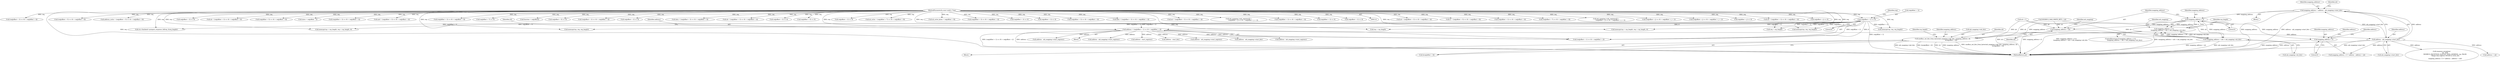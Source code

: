 digraph "0_libmodbus_5ccdf5ef79d742640355d1132fa9e2abc7fbaefc@integer" {
"1000699" [label="(Call,mapping_address = address - mb_mapping->start_bits)"];
"1000701" [label="(Call,address - mb_mapping->start_bits)"];
"1000160" [label="(Call,address = (req[offset + 1] << 8) + req[offset + 2])"];
"1000163" [label="(Call,req[offset + 1] << 8)"];
"1000116" [label="(MethodParameterIn,const uint8_t *req)"];
"1000730" [label="(Call,mapping_address < 0)"];
"1000729" [label="(Call,mapping_address < 0 ||\n                   (mapping_address + nb) > mb_mapping->nb_bits)"];
"1000733" [label="(Call,(mapping_address + nb) > mb_mapping->nb_bits)"];
"1000734" [label="(Call,mapping_address + nb)"];
"1000752" [label="(Call,mapping_address < 0)"];
"1000761" [label="(Call,modbus_set_bits_from_bytes(mb_mapping->tab_bits, mapping_address, nb,\n                                       &req[offset + 6]))"];
"1000400" [label="(Call,nb = (req[offset + 3] << 8) + req[offset + 4])"];
"1000177" [label="(Identifier,sft)"];
"1001382" [label="(MethodReturn,int)"];
"1001053" [label="(Call,or = (req[offset + 5] << 8) + req[offset + 6])"];
"1000685" [label="(Call,(req[offset + 3] << 8) + req[offset + 4])"];
"1000760" [label="(Block,)"];
"1001153" [label="(Call,address - mb_mapping->start_registers)"];
"1001129" [label="(Call,(req[offset + 7] << 8) + req[offset + 8])"];
"1000757" [label="(Identifier,address)"];
"1000731" [label="(Identifier,mapping_address)"];
"1000754" [label="(Literal,0)"];
"1000738" [label="(Identifier,mb_mapping)"];
"1001293" [label="(Call,mb_mapping->tab_registers[i] =\n                    (req[offset + j] << 8) + req[offset + j + 1])"];
"1000736" [label="(Identifier,nb)"];
"1000900" [label="(Call,(req[offset + j] << 8) + req[offset + j + 1])"];
"1001299" [label="(Call,(req[offset + j] << 8) + req[offset + j + 1])"];
"1000901" [label="(Call,req[offset + j] << 8)"];
"1000683" [label="(Call,nb = (req[offset + 3] << 8) + req[offset + 4])"];
"1000743" [label="(Call,response_exception(\n                ctx, &sft,\n                MODBUS_EXCEPTION_ILLEGAL_DATA_ADDRESS, rsp, FALSE,\n                \"Illegal data address 0x%0X in write_bits\n\",\n                mapping_address < 0 ? address : address + nb))"];
"1001300" [label="(Call,req[offset + j] << 8)"];
"1000751" [label="(Call,mapping_address < 0 ? address : address + nb)"];
"1000700" [label="(Identifier,mapping_address)"];
"1000116" [label="(MethodParameterIn,const uint8_t *req)"];
"1000752" [label="(Call,mapping_address < 0)"];
"1000732" [label="(Literal,0)"];
"1000734" [label="(Call,mapping_address + nb)"];
"1000681" [label="(Block,)"];
"1000756" [label="(Call,address + nb)"];
"1001097" [label="(Call,(req[offset + 3] << 8) + req[offset + 4])"];
"1000119" [label="(Block,)"];
"1000699" [label="(Call,mapping_address = address - mb_mapping->start_bits)"];
"1000162" [label="(Call,(req[offset + 1] << 8) + req[offset + 2])"];
"1000755" [label="(Identifier,address)"];
"1000999" [label="(Call,address - mb_mapping->start_registers)"];
"1000418" [label="(Call,address - start_registers)"];
"1001055" [label="(Call,(req[offset + 5] << 8) + req[offset + 6])"];
"1001111" [label="(Call,address_write = (req[offset + 5] << 8) + req[offset + 6])"];
"1000672" [label="(Call,memcpy(rsp, req, req_length))"];
"1000189" [label="(Call,ctx->backend->prepare_response_tid(req, &req_length))"];
"1001098" [label="(Call,req[offset + 3] << 8)"];
"1000245" [label="(Call,nb = (req[offset + 3] << 8) + req[offset + 4])"];
"1000733" [label="(Call,(mapping_address + nb) > mb_mapping->nb_bits)"];
"1000774" [label="(Identifier,rsp_length)"];
"1000742" [label="(Identifier,rsp_length)"];
"1001113" [label="(Call,(req[offset + 5] << 8) + req[offset + 6])"];
"1000148" [label="(Call,slave = req[offset - 1])"];
"1000561" [label="(Call,(req[offset + 3] << 8) + req[offset + 4])"];
"1001037" [label="(Call,and = (req[offset + 3] << 8) + req[offset + 4])"];
"1000779" [label="(Call,memcpy(rsp + rsp_length, req + rsp_length, 4))"];
"1000169" [label="(Literal,8)"];
"1000263" [label="(Call,address - start_bits)"];
"1001039" [label="(Call,(req[offset + 3] << 8) + req[offset + 4])"];
"1001130" [label="(Call,req[offset + 7] << 8)"];
"1000737" [label="(Call,mb_mapping->nb_bits)"];
"1000761" [label="(Call,modbus_set_bits_from_bytes(mb_mapping->tab_bits, mapping_address, nb,\n                                       &req[offset + 6]))"];
"1000161" [label="(Identifier,address)"];
"1000709" [label="(Identifier,nb)"];
"1001084" [label="(Call,memcpy(rsp, req, req_length))"];
"1000730" [label="(Call,mapping_address < 0)"];
"1000155" [label="(Call,function = req[offset])"];
"1001114" [label="(Call,req[offset + 5] << 8)"];
"1000711" [label="(Call,MODBUS_MAX_WRITE_BITS < nb)"];
"1000728" [label="(ControlStructure,if (mapping_address < 0 ||\n                   (mapping_address + nb) > mb_mapping->nb_bits))"];
"1000796" [label="(Call,(req[offset + 3] << 8) + req[offset + 4])"];
"1000765" [label="(Identifier,mapping_address)"];
"1000620" [label="(Call,address - mb_mapping->start_registers)"];
"1000248" [label="(Call,req[offset + 3] << 8)"];
"1000783" [label="(Call,req + rsp_length)"];
"1000762" [label="(Call,mb_mapping->tab_bits)"];
"1000650" [label="(Call,data = (req[offset + 3] << 8) + req[offset + 4])"];
"1000794" [label="(Call,nb = (req[offset + 3] << 8) + req[offset + 4])"];
"1000163" [label="(Call,req[offset + 1] << 8)"];
"1000767" [label="(Call,&req[offset + 6])"];
"1000562" [label="(Call,req[offset + 3] << 8)"];
"1001056" [label="(Call,req[offset + 5] << 8)"];
"1000766" [label="(Identifier,nb)"];
"1000753" [label="(Identifier,mapping_address)"];
"1000529" [label="(Call,address - mb_mapping->start_bits)"];
"1000921" [label="(Call,memcpy(rsp + rsp_length, req + rsp_length, 4))"];
"1000653" [label="(Call,req[offset + 3] << 8)"];
"1000703" [label="(Call,mb_mapping->start_bits)"];
"1001127" [label="(Call,nb_write = (req[offset + 7] << 8) + req[offset + 8])"];
"1000925" [label="(Call,req + rsp_length)"];
"1001143" [label="(Call,nb_write_bytes = req[offset + 9])"];
"1000247" [label="(Call,(req[offset + 3] << 8) + req[offset + 4])"];
"1000708" [label="(Call,nb < 1)"];
"1000164" [label="(Call,req[offset + 1])"];
"1000686" [label="(Call,req[offset + 3] << 8)"];
"1001040" [label="(Call,req[offset + 3] << 8)"];
"1000171" [label="(Identifier,req)"];
"1000402" [label="(Call,(req[offset + 3] << 8) + req[offset + 4])"];
"1000559" [label="(Call,data = (req[offset + 3] << 8) + req[offset + 4])"];
"1000735" [label="(Identifier,mapping_address)"];
"1000593" [label="(Call,memcpy(rsp, req, req_length))"];
"1001095" [label="(Call,nb = (req[offset + 3] << 8) + req[offset + 4])"];
"1000812" [label="(Call,address - mb_mapping->start_registers)"];
"1000763" [label="(Identifier,mb_mapping)"];
"1000894" [label="(Call,mb_mapping->tab_registers[i] =\n                    (req[offset + j] << 8) + req[offset + j + 1])"];
"1000701" [label="(Call,address - mb_mapping->start_bits)"];
"1000702" [label="(Identifier,address)"];
"1000160" [label="(Call,address = (req[offset + 1] << 8) + req[offset + 2])"];
"1000652" [label="(Call,(req[offset + 3] << 8) + req[offset + 4])"];
"1000403" [label="(Call,req[offset + 3] << 8)"];
"1000797" [label="(Call,req[offset + 3] << 8)"];
"1000729" [label="(Call,mapping_address < 0 ||\n                   (mapping_address + nb) > mb_mapping->nb_bits)"];
"1000699" -> "1000681"  [label="AST: "];
"1000699" -> "1000701"  [label="CFG: "];
"1000700" -> "1000699"  [label="AST: "];
"1000701" -> "1000699"  [label="AST: "];
"1000709" -> "1000699"  [label="CFG: "];
"1000699" -> "1001382"  [label="DDG: mapping_address"];
"1000699" -> "1001382"  [label="DDG: address - mb_mapping->start_bits"];
"1000701" -> "1000699"  [label="DDG: address"];
"1000701" -> "1000699"  [label="DDG: mb_mapping->start_bits"];
"1000699" -> "1000730"  [label="DDG: mapping_address"];
"1000701" -> "1000703"  [label="CFG: "];
"1000702" -> "1000701"  [label="AST: "];
"1000703" -> "1000701"  [label="AST: "];
"1000701" -> "1001382"  [label="DDG: address"];
"1000701" -> "1001382"  [label="DDG: mb_mapping->start_bits"];
"1000160" -> "1000701"  [label="DDG: address"];
"1000701" -> "1000743"  [label="DDG: address"];
"1000701" -> "1000751"  [label="DDG: address"];
"1000701" -> "1000756"  [label="DDG: address"];
"1000160" -> "1000119"  [label="AST: "];
"1000160" -> "1000162"  [label="CFG: "];
"1000161" -> "1000160"  [label="AST: "];
"1000162" -> "1000160"  [label="AST: "];
"1000177" -> "1000160"  [label="CFG: "];
"1000160" -> "1001382"  [label="DDG: (req[offset + 1] << 8) + req[offset + 2]"];
"1000160" -> "1001382"  [label="DDG: address"];
"1000163" -> "1000160"  [label="DDG: req[offset + 1]"];
"1000163" -> "1000160"  [label="DDG: 8"];
"1000116" -> "1000160"  [label="DDG: req"];
"1000160" -> "1000263"  [label="DDG: address"];
"1000160" -> "1000418"  [label="DDG: address"];
"1000160" -> "1000529"  [label="DDG: address"];
"1000160" -> "1000620"  [label="DDG: address"];
"1000160" -> "1000812"  [label="DDG: address"];
"1000160" -> "1000999"  [label="DDG: address"];
"1000160" -> "1001153"  [label="DDG: address"];
"1000163" -> "1000162"  [label="AST: "];
"1000163" -> "1000169"  [label="CFG: "];
"1000164" -> "1000163"  [label="AST: "];
"1000169" -> "1000163"  [label="AST: "];
"1000171" -> "1000163"  [label="CFG: "];
"1000163" -> "1001382"  [label="DDG: req[offset + 1]"];
"1000163" -> "1000162"  [label="DDG: req[offset + 1]"];
"1000163" -> "1000162"  [label="DDG: 8"];
"1000116" -> "1000163"  [label="DDG: req"];
"1000163" -> "1000189"  [label="DDG: req[offset + 1]"];
"1000163" -> "1000593"  [label="DDG: req[offset + 1]"];
"1000163" -> "1000672"  [label="DDG: req[offset + 1]"];
"1000163" -> "1000779"  [label="DDG: req[offset + 1]"];
"1000163" -> "1000783"  [label="DDG: req[offset + 1]"];
"1000163" -> "1000921"  [label="DDG: req[offset + 1]"];
"1000163" -> "1000925"  [label="DDG: req[offset + 1]"];
"1000163" -> "1001084"  [label="DDG: req[offset + 1]"];
"1000116" -> "1000114"  [label="AST: "];
"1000116" -> "1001382"  [label="DDG: req"];
"1000116" -> "1000148"  [label="DDG: req"];
"1000116" -> "1000155"  [label="DDG: req"];
"1000116" -> "1000162"  [label="DDG: req"];
"1000116" -> "1000189"  [label="DDG: req"];
"1000116" -> "1000245"  [label="DDG: req"];
"1000116" -> "1000248"  [label="DDG: req"];
"1000116" -> "1000247"  [label="DDG: req"];
"1000116" -> "1000400"  [label="DDG: req"];
"1000116" -> "1000403"  [label="DDG: req"];
"1000116" -> "1000402"  [label="DDG: req"];
"1000116" -> "1000559"  [label="DDG: req"];
"1000116" -> "1000562"  [label="DDG: req"];
"1000116" -> "1000561"  [label="DDG: req"];
"1000116" -> "1000593"  [label="DDG: req"];
"1000116" -> "1000650"  [label="DDG: req"];
"1000116" -> "1000653"  [label="DDG: req"];
"1000116" -> "1000652"  [label="DDG: req"];
"1000116" -> "1000672"  [label="DDG: req"];
"1000116" -> "1000683"  [label="DDG: req"];
"1000116" -> "1000686"  [label="DDG: req"];
"1000116" -> "1000685"  [label="DDG: req"];
"1000116" -> "1000779"  [label="DDG: req"];
"1000116" -> "1000783"  [label="DDG: req"];
"1000116" -> "1000794"  [label="DDG: req"];
"1000116" -> "1000797"  [label="DDG: req"];
"1000116" -> "1000796"  [label="DDG: req"];
"1000116" -> "1000894"  [label="DDG: req"];
"1000116" -> "1000901"  [label="DDG: req"];
"1000116" -> "1000900"  [label="DDG: req"];
"1000116" -> "1000921"  [label="DDG: req"];
"1000116" -> "1000925"  [label="DDG: req"];
"1000116" -> "1001037"  [label="DDG: req"];
"1000116" -> "1001040"  [label="DDG: req"];
"1000116" -> "1001039"  [label="DDG: req"];
"1000116" -> "1001053"  [label="DDG: req"];
"1000116" -> "1001056"  [label="DDG: req"];
"1000116" -> "1001055"  [label="DDG: req"];
"1000116" -> "1001084"  [label="DDG: req"];
"1000116" -> "1001095"  [label="DDG: req"];
"1000116" -> "1001098"  [label="DDG: req"];
"1000116" -> "1001097"  [label="DDG: req"];
"1000116" -> "1001111"  [label="DDG: req"];
"1000116" -> "1001114"  [label="DDG: req"];
"1000116" -> "1001113"  [label="DDG: req"];
"1000116" -> "1001127"  [label="DDG: req"];
"1000116" -> "1001130"  [label="DDG: req"];
"1000116" -> "1001129"  [label="DDG: req"];
"1000116" -> "1001143"  [label="DDG: req"];
"1000116" -> "1001293"  [label="DDG: req"];
"1000116" -> "1001300"  [label="DDG: req"];
"1000116" -> "1001299"  [label="DDG: req"];
"1000730" -> "1000729"  [label="AST: "];
"1000730" -> "1000732"  [label="CFG: "];
"1000731" -> "1000730"  [label="AST: "];
"1000732" -> "1000730"  [label="AST: "];
"1000735" -> "1000730"  [label="CFG: "];
"1000729" -> "1000730"  [label="CFG: "];
"1000730" -> "1000729"  [label="DDG: mapping_address"];
"1000730" -> "1000729"  [label="DDG: 0"];
"1000730" -> "1000733"  [label="DDG: mapping_address"];
"1000730" -> "1000734"  [label="DDG: mapping_address"];
"1000730" -> "1000752"  [label="DDG: mapping_address"];
"1000730" -> "1000761"  [label="DDG: mapping_address"];
"1000729" -> "1000728"  [label="AST: "];
"1000729" -> "1000733"  [label="CFG: "];
"1000733" -> "1000729"  [label="AST: "];
"1000742" -> "1000729"  [label="CFG: "];
"1000763" -> "1000729"  [label="CFG: "];
"1000729" -> "1001382"  [label="DDG: mapping_address < 0"];
"1000729" -> "1001382"  [label="DDG: mapping_address < 0 ||\n                   (mapping_address + nb) > mb_mapping->nb_bits"];
"1000729" -> "1001382"  [label="DDG: (mapping_address + nb) > mb_mapping->nb_bits"];
"1000733" -> "1000729"  [label="DDG: mapping_address + nb"];
"1000733" -> "1000729"  [label="DDG: mb_mapping->nb_bits"];
"1000733" -> "1000737"  [label="CFG: "];
"1000734" -> "1000733"  [label="AST: "];
"1000737" -> "1000733"  [label="AST: "];
"1000733" -> "1001382"  [label="DDG: mapping_address + nb"];
"1000733" -> "1001382"  [label="DDG: mb_mapping->nb_bits"];
"1000708" -> "1000733"  [label="DDG: nb"];
"1000711" -> "1000733"  [label="DDG: nb"];
"1000734" -> "1000736"  [label="CFG: "];
"1000735" -> "1000734"  [label="AST: "];
"1000736" -> "1000734"  [label="AST: "];
"1000738" -> "1000734"  [label="CFG: "];
"1000734" -> "1001382"  [label="DDG: nb"];
"1000708" -> "1000734"  [label="DDG: nb"];
"1000711" -> "1000734"  [label="DDG: nb"];
"1000752" -> "1000751"  [label="AST: "];
"1000752" -> "1000754"  [label="CFG: "];
"1000753" -> "1000752"  [label="AST: "];
"1000754" -> "1000752"  [label="AST: "];
"1000755" -> "1000752"  [label="CFG: "];
"1000757" -> "1000752"  [label="CFG: "];
"1000752" -> "1001382"  [label="DDG: mapping_address"];
"1000761" -> "1000760"  [label="AST: "];
"1000761" -> "1000767"  [label="CFG: "];
"1000762" -> "1000761"  [label="AST: "];
"1000765" -> "1000761"  [label="AST: "];
"1000766" -> "1000761"  [label="AST: "];
"1000767" -> "1000761"  [label="AST: "];
"1000774" -> "1000761"  [label="CFG: "];
"1000761" -> "1001382"  [label="DDG: mb_mapping->tab_bits"];
"1000761" -> "1001382"  [label="DDG: &req[offset + 6]"];
"1000761" -> "1001382"  [label="DDG: nb"];
"1000761" -> "1001382"  [label="DDG: mapping_address"];
"1000761" -> "1001382"  [label="DDG: modbus_set_bits_from_bytes(mb_mapping->tab_bits, mapping_address, nb,\n                                       &req[offset + 6])"];
"1000708" -> "1000761"  [label="DDG: nb"];
"1000711" -> "1000761"  [label="DDG: nb"];
}

